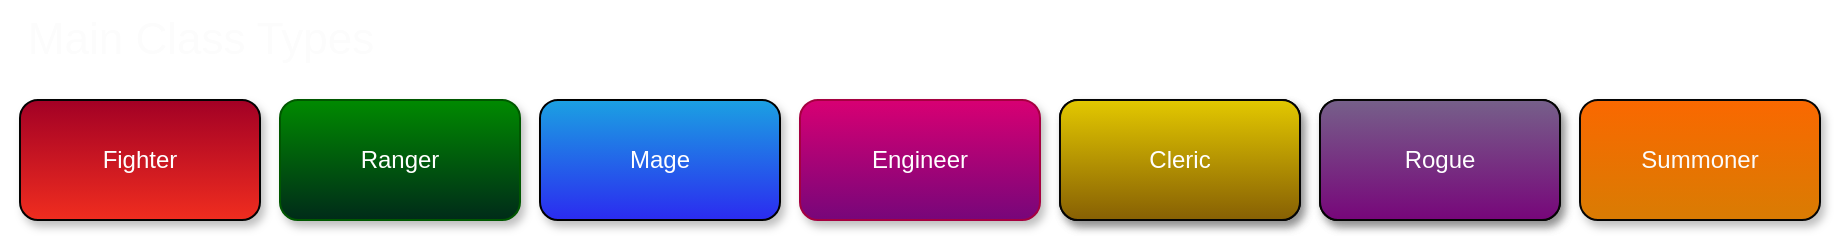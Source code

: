 <mxfile version="21.1.2" type="device" pages="7">
  <diagram name="Classes" id="mLVHeWxPkZ-jcZuv_nvR">
    <mxGraphModel dx="1434" dy="1984" grid="1" gridSize="10" guides="1" tooltips="1" connect="1" arrows="1" fold="1" page="1" pageScale="1" pageWidth="850" pageHeight="1100" math="0" shadow="0">
      <root>
        <mxCell id="0" />
        <mxCell id="1" parent="0" />
        <mxCell id="8DvURPKfdgImDRDGtx_2-46" value="Ranger" style="rounded=1;whiteSpace=wrap;html=1;strokeColor=#005700;fontColor=#ffffff;fillColor=#008a00;shadow=1;gradientColor=#002B19;" parent="1" vertex="1">
          <mxGeometry x="150" y="-1030" width="120" height="60" as="geometry" />
        </mxCell>
        <mxCell id="8DvURPKfdgImDRDGtx_2-47" value="Mage" style="rounded=1;whiteSpace=wrap;html=1;strokeColor=#000000;fontColor=#ffffff;fillColor=#1ba1e2;shadow=1;gradientColor=#2B2BF0;" parent="1" vertex="1">
          <mxGeometry x="280" y="-1030" width="120" height="60" as="geometry" />
        </mxCell>
        <mxCell id="8DvURPKfdgImDRDGtx_2-48" value="Engineer" style="rounded=1;whiteSpace=wrap;html=1;strokeColor=#A50040;fontColor=#ffffff;fillColor=#d80073;shadow=1;labelBorderColor=none;gradientColor=#77067A;" parent="1" vertex="1">
          <mxGeometry x="410" y="-1030" width="120" height="60" as="geometry" />
        </mxCell>
        <mxCell id="8DvURPKfdgImDRDGtx_2-49" value="Rogue" style="rounded=1;whiteSpace=wrap;html=1;strokeColor=#050505;fontColor=#ffffff;fillColor=#76608a;shadow=1;gradientColor=#77067A;labelBorderColor=none;" parent="1" vertex="1">
          <mxGeometry x="540" y="-1030" width="120" height="60" as="geometry" />
        </mxCell>
        <mxCell id="8DvURPKfdgImDRDGtx_2-50" value="Fighter" style="rounded=1;whiteSpace=wrap;html=1;strokeColor=#030303;fontColor=#ffffff;fillColor=#a20025;gradientColor=#F02D1F;shadow=1;" parent="1" vertex="1">
          <mxGeometry x="20" y="-1030" width="120" height="60" as="geometry" />
        </mxCell>
        <mxCell id="8DvURPKfdgImDRDGtx_2-51" value="Summoner" style="rounded=1;whiteSpace=wrap;html=1;strokeColor=#050505;fontColor=#FCFCFC;fillColor=#fa6800;shadow=1;gradientColor=#D97C03;labelBorderColor=none;" parent="1" vertex="1">
          <mxGeometry x="670" y="-1030" width="120" height="60" as="geometry" />
        </mxCell>
        <mxCell id="8DvURPKfdgImDRDGtx_2-52" value="&lt;font style=&quot;font-size: 22px;&quot;&gt;Main Class Types&lt;/font&gt;" style="text;html=1;align=center;verticalAlign=middle;resizable=0;points=[];autosize=1;strokeColor=none;fillColor=none;fontColor=#FCFCFC;" parent="1" vertex="1">
          <mxGeometry x="10" y="-1080" width="200" height="40" as="geometry" />
        </mxCell>
        <mxCell id="nrnN-VGBRazkmz7KobuJ-1" value="Summoner" style="rounded=1;whiteSpace=wrap;html=1;strokeColor=#050505;fontColor=#FCFCFC;fillColor=#fa6800;shadow=1;gradientColor=#D97C03;labelBorderColor=none;" vertex="1" parent="1">
          <mxGeometry x="800" y="-1030" width="120" height="60" as="geometry" />
        </mxCell>
        <mxCell id="nrnN-VGBRazkmz7KobuJ-2" value="Rogue" style="rounded=1;whiteSpace=wrap;html=1;strokeColor=#050505;fontColor=#ffffff;fillColor=#76608a;shadow=1;gradientColor=#77067A;labelBorderColor=none;" vertex="1" parent="1">
          <mxGeometry x="670" y="-1030" width="120" height="60" as="geometry" />
        </mxCell>
        <mxCell id="nrnN-VGBRazkmz7KobuJ-3" value="Cleric" style="rounded=1;whiteSpace=wrap;html=1;strokeColor=#050505;fontColor=#FFFFFF;fillColor=#e3c800;shadow=1;gradientColor=#876004;labelBorderColor=none;" vertex="1" parent="1">
          <mxGeometry x="540" y="-1030" width="120" height="60" as="geometry" />
        </mxCell>
      </root>
    </mxGraphModel>
  </diagram>
  <diagram id="a-NAY1TPNURTJtxel5cd" name="FIghter">
    <mxGraphModel dx="1434" dy="884" grid="1" gridSize="10" guides="1" tooltips="1" connect="1" arrows="1" fold="1" page="1" pageScale="1" pageWidth="850" pageHeight="1100" math="0" shadow="0">
      <root>
        <mxCell id="0" />
        <mxCell id="1" parent="0" />
        <mxCell id="zyOXYTKT6wPIEoL5FRSn-1" value="Fighter" style="rounded=1;whiteSpace=wrap;html=1;strokeColor=#030303;fontColor=#ffffff;fillColor=#a20025;gradientColor=#F02D1F;shadow=1;" parent="1" vertex="1">
          <mxGeometry x="350" y="310" width="120" height="60" as="geometry" />
        </mxCell>
        <mxCell id="zyOXYTKT6wPIEoL5FRSn-2" value="&lt;font style=&quot;font-size: 22px;&quot;&gt;The Fighter:&amp;nbsp;&lt;/font&gt;" style="text;html=1;align=center;verticalAlign=middle;resizable=0;points=[];autosize=1;strokeColor=none;fillColor=none;fontColor=#FCFCFC;" parent="1" vertex="1">
          <mxGeometry x="10" y="20" width="150" height="40" as="geometry" />
        </mxCell>
        <mxCell id="4NhIeG5H12Rct0EHRuBr-1" value="usually recommended for beginners, &lt;br&gt;the fighter is the tank of a group and the most basic and broad class,&lt;br&gt;the fighter is basically the strong guy with a big sword &lt;br&gt;and a possibly a shield or a secondary melee weapon.&lt;br&gt;compared to other classes the fighter is:&lt;br&gt;powerful but slow when it comes to physical based attacks. &lt;br&gt;and weaker when it comes to magical based attacks.&amp;nbsp;" style="text;html=1;align=left;verticalAlign=middle;resizable=0;points=[];autosize=1;strokeColor=none;fillColor=none;fontSize=22;fontColor=#FCFCFC;" parent="1" vertex="1">
          <mxGeometry x="20" y="50" width="690" height="200" as="geometry" />
        </mxCell>
      </root>
    </mxGraphModel>
  </diagram>
  <diagram id="gYRORCN-c8l0pd_6rGcm" name="Ranger">
    <mxGraphModel dx="1434" dy="884" grid="1" gridSize="10" guides="1" tooltips="1" connect="1" arrows="1" fold="1" page="1" pageScale="1" pageWidth="850" pageHeight="1100" math="0" shadow="0">
      <root>
        <mxCell id="0" />
        <mxCell id="1" parent="0" />
        <mxCell id="CCvWwrzAZzHAzWqMaO0L-1" value="Ranger" style="rounded=1;whiteSpace=wrap;html=1;strokeColor=#005700;fontColor=#ffffff;fillColor=#008a00;shadow=1;gradientColor=#002B19;" parent="1" vertex="1">
          <mxGeometry x="350" y="280" width="120" height="60" as="geometry" />
        </mxCell>
        <mxCell id="CCvWwrzAZzHAzWqMaO0L-2" value="&lt;font style=&quot;font-size: 22px;&quot;&gt;The Ranger:&amp;nbsp;&lt;/font&gt;" style="text;html=1;align=center;verticalAlign=middle;resizable=0;points=[];autosize=1;strokeColor=none;fillColor=none;fontColor=#FCFCFC;" parent="1" vertex="1">
          <mxGeometry x="10" y="20" width="150" height="40" as="geometry" />
        </mxCell>
      </root>
    </mxGraphModel>
  </diagram>
  <diagram id="zDqlugORIJNfSs3N-BlQ" name="Mage">
    <mxGraphModel dx="1434" dy="884" grid="1" gridSize="10" guides="1" tooltips="1" connect="1" arrows="1" fold="1" page="1" pageScale="1" pageWidth="850" pageHeight="1100" math="0" shadow="0">
      <root>
        <mxCell id="0" />
        <mxCell id="1" parent="0" />
        <mxCell id="lZ2_c9t7Qfs-7r1YgXu4-1" value="Mage" style="rounded=1;whiteSpace=wrap;html=1;strokeColor=#000000;fontColor=#ffffff;fillColor=#1ba1e2;shadow=1;gradientColor=#2B2BF0;" parent="1" vertex="1">
          <mxGeometry x="370" y="270" width="120" height="60" as="geometry" />
        </mxCell>
        <mxCell id="lZ2_c9t7Qfs-7r1YgXu4-2" value="&lt;font style=&quot;font-size: 22px;&quot;&gt;The Mage:&amp;nbsp;&lt;/font&gt;" style="text;html=1;align=center;verticalAlign=middle;resizable=0;points=[];autosize=1;strokeColor=none;fillColor=none;fontColor=#FCFCFC;" parent="1" vertex="1">
          <mxGeometry x="10" y="10" width="130" height="40" as="geometry" />
        </mxCell>
      </root>
    </mxGraphModel>
  </diagram>
  <diagram id="L9XlTtI86zpqXprhVt06" name="Healer">
    <mxGraphModel dx="1434" dy="884" grid="1" gridSize="10" guides="1" tooltips="1" connect="1" arrows="1" fold="1" page="1" pageScale="1" pageWidth="850" pageHeight="1100" math="0" shadow="0">
      <root>
        <mxCell id="0" />
        <mxCell id="1" parent="0" />
        <mxCell id="3maM5FhhAOUeDy2bfnMw-1" value="Healer" style="rounded=1;whiteSpace=wrap;html=1;strokeColor=#050505;fontColor=#FFFFFF;fillColor=#e3c800;shadow=1;gradientColor=#F0AA07;labelBorderColor=none;" parent="1" vertex="1">
          <mxGeometry x="340" y="260" width="120" height="60" as="geometry" />
        </mxCell>
        <mxCell id="3maM5FhhAOUeDy2bfnMw-2" value="&lt;font style=&quot;font-size: 22px;&quot;&gt;The Healer:&amp;nbsp;&lt;/font&gt;" style="text;html=1;align=center;verticalAlign=middle;resizable=0;points=[];autosize=1;strokeColor=none;fillColor=none;fontColor=#FCFCFC;" parent="1" vertex="1">
          <mxGeometry x="10" y="10" width="140" height="40" as="geometry" />
        </mxCell>
      </root>
    </mxGraphModel>
  </diagram>
  <diagram id="7hyot4LRAne5Zftrq3sd" name="Rogue">
    <mxGraphModel dx="1434" dy="1984" grid="1" gridSize="10" guides="1" tooltips="1" connect="1" arrows="1" fold="1" page="1" pageScale="1" pageWidth="850" pageHeight="1100" math="0" shadow="0">
      <root>
        <mxCell id="0" />
        <mxCell id="1" parent="0" />
        <mxCell id="ii0m2Z-5JxQSS9Wix1N_-1" value="Rogue" style="rounded=1;whiteSpace=wrap;html=1;strokeColor=#050505;fontColor=#ffffff;fillColor=#76608a;shadow=1;gradientColor=#77067A;labelBorderColor=none;" parent="1" vertex="1">
          <mxGeometry x="350" y="-780" width="120" height="60" as="geometry" />
        </mxCell>
        <mxCell id="zUBy-pgmQhSGCkQC7MqZ-1" value="&lt;font style=&quot;font-size: 22px;&quot;&gt;The Rogue:&amp;nbsp;&lt;/font&gt;" style="text;html=1;align=center;verticalAlign=middle;resizable=0;points=[];autosize=1;strokeColor=none;fillColor=none;fontColor=#FCFCFC;" parent="1" vertex="1">
          <mxGeometry x="15" y="-1090" width="140" height="40" as="geometry" />
        </mxCell>
      </root>
    </mxGraphModel>
  </diagram>
  <diagram id="zMzRJ6EzjpU69x9-CyO1" name="Summoner">
    <mxGraphModel dx="1434" dy="1984" grid="1" gridSize="10" guides="1" tooltips="1" connect="1" arrows="1" fold="1" page="1" pageScale="1" pageWidth="850" pageHeight="1100" math="0" shadow="0">
      <root>
        <mxCell id="0" />
        <mxCell id="1" parent="0" />
        <mxCell id="0LNoV6kDgMODzznM98QK-1" value="Summoner" style="rounded=1;whiteSpace=wrap;html=1;strokeColor=#050505;fontColor=#FCFCFC;fillColor=#fa6800;shadow=1;gradientColor=#D97C03;labelBorderColor=none;" parent="1" vertex="1">
          <mxGeometry x="340" y="-690" width="120" height="60" as="geometry" />
        </mxCell>
        <mxCell id="_ymytg4I1tZkxD_uNZ2m-1" value="&lt;font style=&quot;font-size: 22px;&quot;&gt;The Summoner:&amp;nbsp;&lt;/font&gt;" style="text;html=1;align=center;verticalAlign=middle;resizable=0;points=[];autosize=1;strokeColor=none;fillColor=none;fontColor=#FCFCFC;" parent="1" vertex="1">
          <mxGeometry x="10" y="-1080" width="190" height="40" as="geometry" />
        </mxCell>
      </root>
    </mxGraphModel>
  </diagram>
</mxfile>
